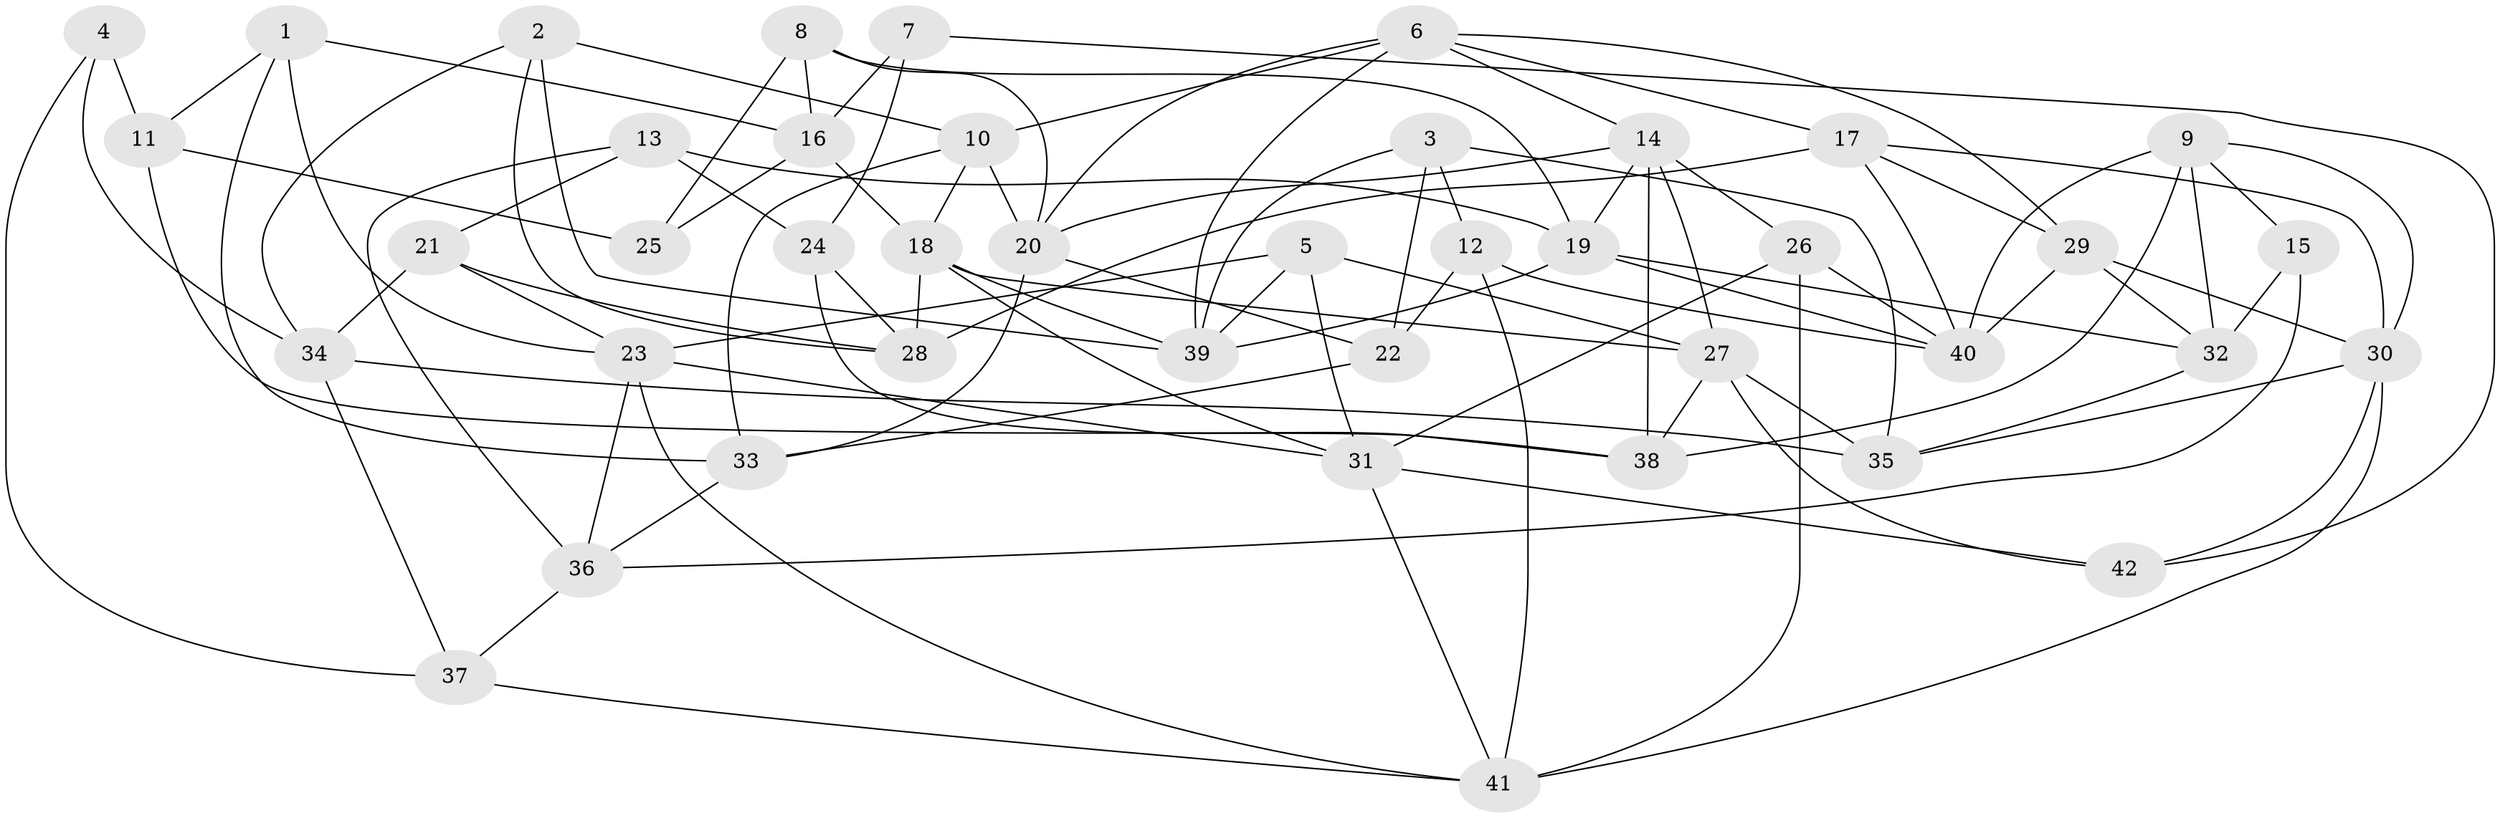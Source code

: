 // original degree distribution, {4: 1.0}
// Generated by graph-tools (version 1.1) at 2025/38/03/04/25 23:38:06]
// undirected, 42 vertices, 100 edges
graph export_dot {
  node [color=gray90,style=filled];
  1;
  2;
  3;
  4;
  5;
  6;
  7;
  8;
  9;
  10;
  11;
  12;
  13;
  14;
  15;
  16;
  17;
  18;
  19;
  20;
  21;
  22;
  23;
  24;
  25;
  26;
  27;
  28;
  29;
  30;
  31;
  32;
  33;
  34;
  35;
  36;
  37;
  38;
  39;
  40;
  41;
  42;
  1 -- 11 [weight=1.0];
  1 -- 16 [weight=1.0];
  1 -- 23 [weight=1.0];
  1 -- 33 [weight=1.0];
  2 -- 10 [weight=1.0];
  2 -- 28 [weight=1.0];
  2 -- 34 [weight=1.0];
  2 -- 39 [weight=1.0];
  3 -- 12 [weight=1.0];
  3 -- 22 [weight=1.0];
  3 -- 35 [weight=1.0];
  3 -- 39 [weight=1.0];
  4 -- 11 [weight=2.0];
  4 -- 34 [weight=1.0];
  4 -- 37 [weight=1.0];
  5 -- 23 [weight=1.0];
  5 -- 27 [weight=1.0];
  5 -- 31 [weight=1.0];
  5 -- 39 [weight=1.0];
  6 -- 10 [weight=1.0];
  6 -- 14 [weight=1.0];
  6 -- 17 [weight=1.0];
  6 -- 20 [weight=1.0];
  6 -- 29 [weight=1.0];
  6 -- 39 [weight=1.0];
  7 -- 16 [weight=2.0];
  7 -- 24 [weight=1.0];
  7 -- 42 [weight=1.0];
  8 -- 16 [weight=1.0];
  8 -- 19 [weight=1.0];
  8 -- 20 [weight=1.0];
  8 -- 25 [weight=1.0];
  9 -- 15 [weight=1.0];
  9 -- 30 [weight=1.0];
  9 -- 32 [weight=1.0];
  9 -- 38 [weight=2.0];
  9 -- 40 [weight=1.0];
  10 -- 18 [weight=1.0];
  10 -- 20 [weight=1.0];
  10 -- 33 [weight=2.0];
  11 -- 25 [weight=2.0];
  11 -- 38 [weight=1.0];
  12 -- 22 [weight=3.0];
  12 -- 40 [weight=1.0];
  12 -- 41 [weight=1.0];
  13 -- 19 [weight=1.0];
  13 -- 21 [weight=1.0];
  13 -- 24 [weight=1.0];
  13 -- 36 [weight=1.0];
  14 -- 19 [weight=1.0];
  14 -- 20 [weight=1.0];
  14 -- 26 [weight=1.0];
  14 -- 27 [weight=1.0];
  14 -- 38 [weight=1.0];
  15 -- 32 [weight=1.0];
  15 -- 36 [weight=2.0];
  16 -- 18 [weight=1.0];
  16 -- 25 [weight=1.0];
  17 -- 28 [weight=2.0];
  17 -- 29 [weight=1.0];
  17 -- 30 [weight=1.0];
  17 -- 40 [weight=1.0];
  18 -- 27 [weight=1.0];
  18 -- 28 [weight=1.0];
  18 -- 31 [weight=1.0];
  18 -- 39 [weight=1.0];
  19 -- 32 [weight=1.0];
  19 -- 39 [weight=1.0];
  19 -- 40 [weight=1.0];
  20 -- 22 [weight=1.0];
  20 -- 33 [weight=1.0];
  21 -- 23 [weight=1.0];
  21 -- 28 [weight=1.0];
  21 -- 34 [weight=1.0];
  22 -- 33 [weight=1.0];
  23 -- 31 [weight=1.0];
  23 -- 36 [weight=1.0];
  23 -- 41 [weight=1.0];
  24 -- 28 [weight=1.0];
  24 -- 38 [weight=1.0];
  26 -- 31 [weight=1.0];
  26 -- 40 [weight=1.0];
  26 -- 41 [weight=1.0];
  27 -- 35 [weight=1.0];
  27 -- 38 [weight=1.0];
  27 -- 42 [weight=1.0];
  29 -- 30 [weight=1.0];
  29 -- 32 [weight=2.0];
  29 -- 40 [weight=1.0];
  30 -- 35 [weight=1.0];
  30 -- 41 [weight=1.0];
  30 -- 42 [weight=1.0];
  31 -- 41 [weight=1.0];
  31 -- 42 [weight=1.0];
  32 -- 35 [weight=1.0];
  33 -- 36 [weight=1.0];
  34 -- 35 [weight=2.0];
  34 -- 37 [weight=1.0];
  36 -- 37 [weight=1.0];
  37 -- 41 [weight=1.0];
}
